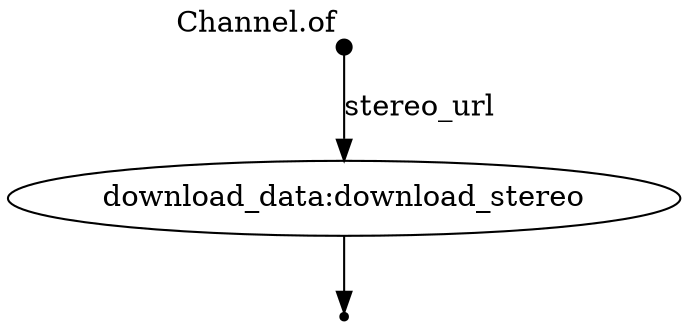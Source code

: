 digraph "dag" {
p0 [shape=point,label="",fixedsize=true,width=0.1,xlabel="Channel.of"];
p1 [label="download_data:download_stereo"];
p0 -> p1 [label="stereo_url"];

p1 [label="download_data:download_stereo"];
p2 [shape=point];
p1 -> p2;

}
